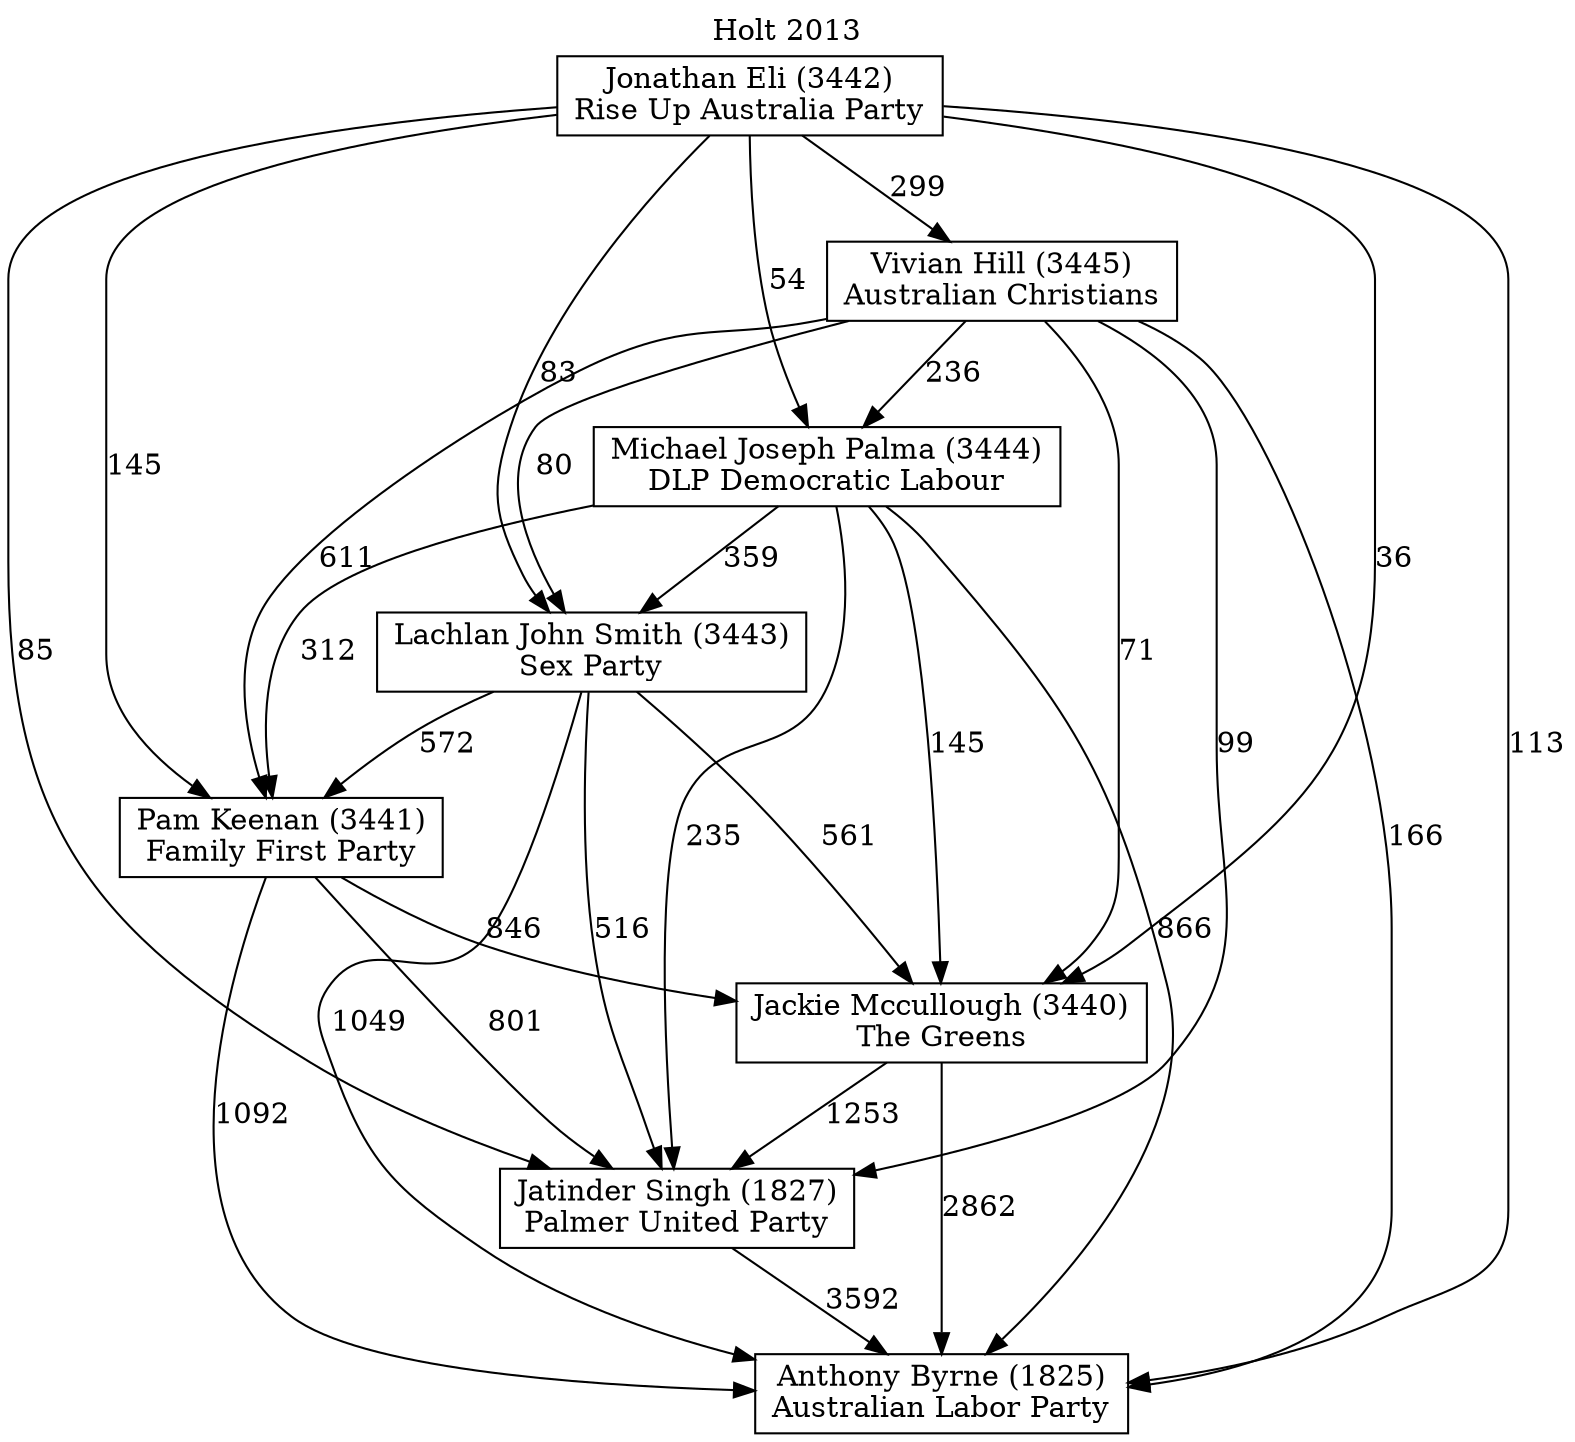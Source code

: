 // House preference flow
digraph "Anthony Byrne (1825)_Holt_2013" {
	graph [label="Holt 2013" labelloc=t mclimit=10]
	node [shape=box]
	"Anthony Byrne (1825)" [label="Anthony Byrne (1825)
Australian Labor Party"]
	"Jatinder Singh (1827)" [label="Jatinder Singh (1827)
Palmer United Party"]
	"Jackie Mccullough (3440)" [label="Jackie Mccullough (3440)
The Greens"]
	"Pam Keenan (3441)" [label="Pam Keenan (3441)
Family First Party"]
	"Lachlan John Smith (3443)" [label="Lachlan John Smith (3443)
Sex Party"]
	"Michael Joseph Palma (3444)" [label="Michael Joseph Palma (3444)
DLP Democratic Labour"]
	"Vivian Hill (3445)" [label="Vivian Hill (3445)
Australian Christians"]
	"Jonathan Eli (3442)" [label="Jonathan Eli (3442)
Rise Up Australia Party"]
	"Jatinder Singh (1827)" -> "Anthony Byrne (1825)" [label=3592]
	"Jackie Mccullough (3440)" -> "Jatinder Singh (1827)" [label=1253]
	"Pam Keenan (3441)" -> "Jackie Mccullough (3440)" [label=846]
	"Lachlan John Smith (3443)" -> "Pam Keenan (3441)" [label=572]
	"Michael Joseph Palma (3444)" -> "Lachlan John Smith (3443)" [label=359]
	"Vivian Hill (3445)" -> "Michael Joseph Palma (3444)" [label=236]
	"Jonathan Eli (3442)" -> "Vivian Hill (3445)" [label=299]
	"Jackie Mccullough (3440)" -> "Anthony Byrne (1825)" [label=2862]
	"Pam Keenan (3441)" -> "Anthony Byrne (1825)" [label=1092]
	"Lachlan John Smith (3443)" -> "Anthony Byrne (1825)" [label=1049]
	"Michael Joseph Palma (3444)" -> "Anthony Byrne (1825)" [label=866]
	"Vivian Hill (3445)" -> "Anthony Byrne (1825)" [label=166]
	"Jonathan Eli (3442)" -> "Anthony Byrne (1825)" [label=113]
	"Jonathan Eli (3442)" -> "Michael Joseph Palma (3444)" [label=54]
	"Vivian Hill (3445)" -> "Lachlan John Smith (3443)" [label=80]
	"Jonathan Eli (3442)" -> "Lachlan John Smith (3443)" [label=83]
	"Michael Joseph Palma (3444)" -> "Pam Keenan (3441)" [label=312]
	"Vivian Hill (3445)" -> "Pam Keenan (3441)" [label=611]
	"Jonathan Eli (3442)" -> "Pam Keenan (3441)" [label=145]
	"Lachlan John Smith (3443)" -> "Jackie Mccullough (3440)" [label=561]
	"Michael Joseph Palma (3444)" -> "Jackie Mccullough (3440)" [label=145]
	"Vivian Hill (3445)" -> "Jackie Mccullough (3440)" [label=71]
	"Jonathan Eli (3442)" -> "Jackie Mccullough (3440)" [label=36]
	"Pam Keenan (3441)" -> "Jatinder Singh (1827)" [label=801]
	"Lachlan John Smith (3443)" -> "Jatinder Singh (1827)" [label=516]
	"Michael Joseph Palma (3444)" -> "Jatinder Singh (1827)" [label=235]
	"Vivian Hill (3445)" -> "Jatinder Singh (1827)" [label=99]
	"Jonathan Eli (3442)" -> "Jatinder Singh (1827)" [label=85]
}
